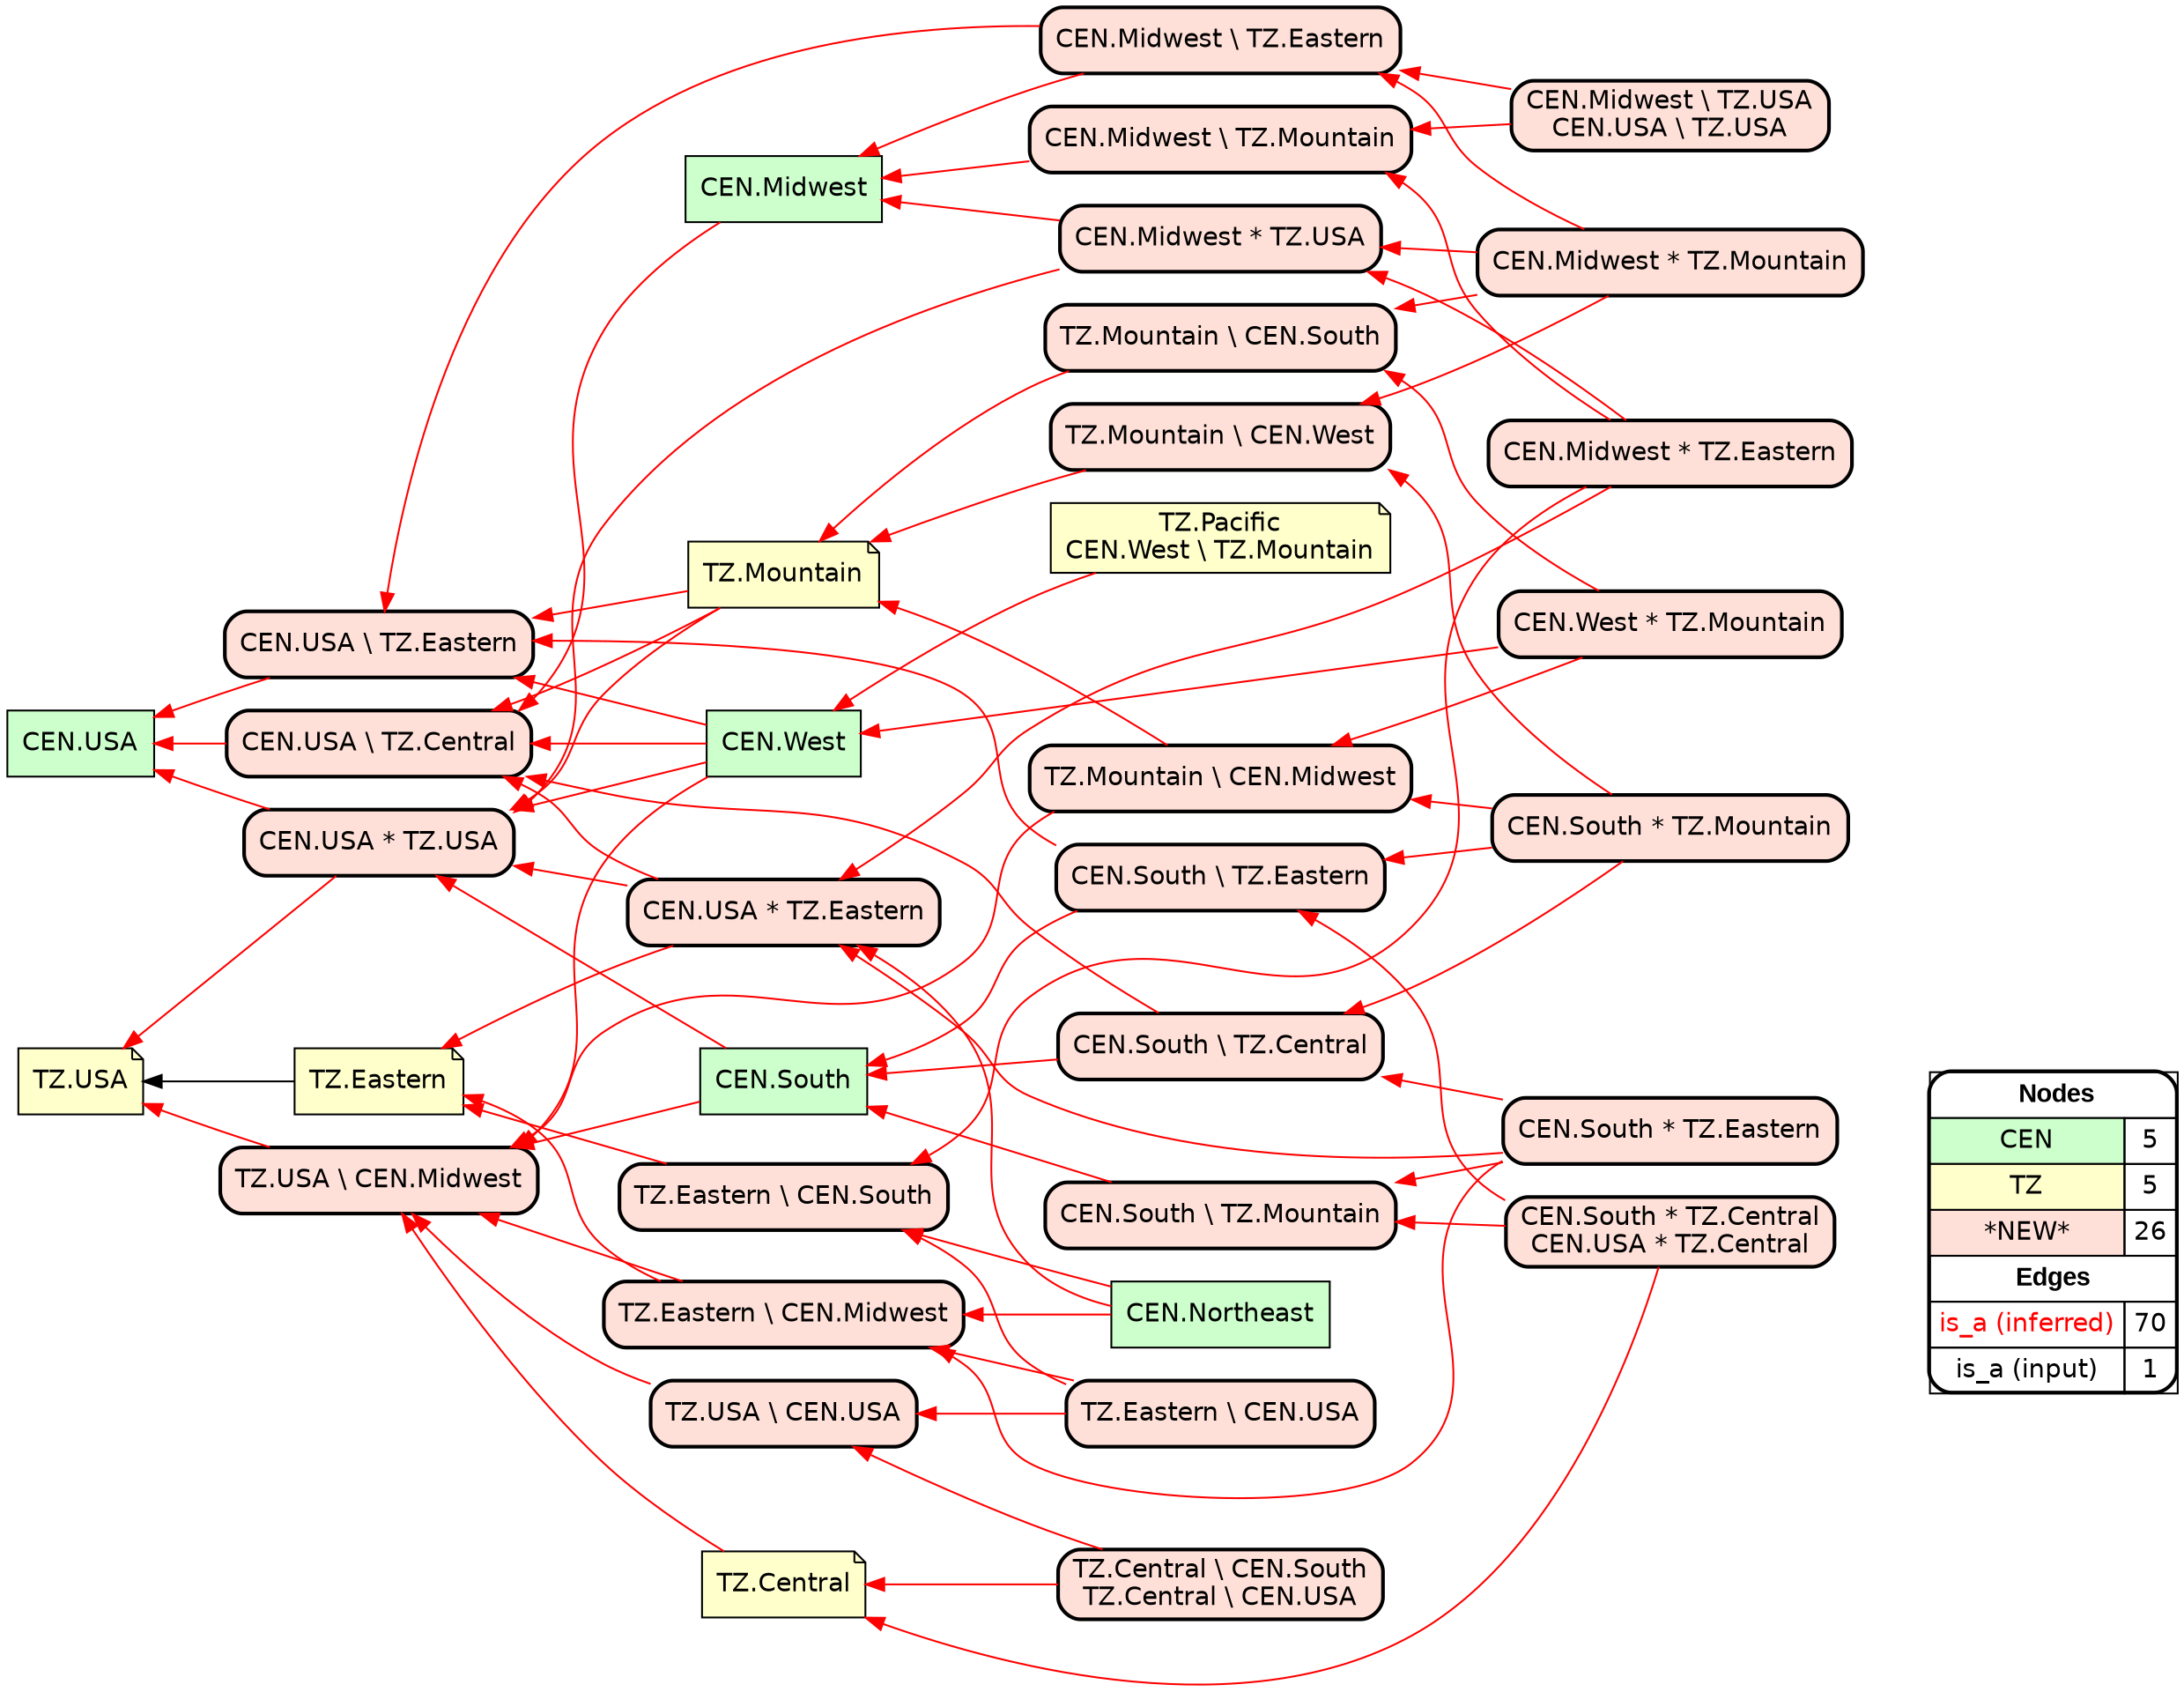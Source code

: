 digraph{
rankdir=RL
node[shape=box style=filled fillcolor="#CCFFCC" fontname="helvetica"] 
"CEN.Midwest"
"CEN.USA"
"CEN.Northeast"
"CEN.West"
"CEN.South"
node[shape=note style=filled fillcolor="#FFFFCC" fontname="helvetica"] 
"TZ.USA"
"TZ.Mountain"
"TZ.Eastern"
"TZ.Central"
"TZ.Pacific\nCEN.West \\ TZ.Mountain"
node[shape=box style="filled,rounded,bold" fillcolor="#FFE0D8" fontname="helvetica"] 
"CEN.Midwest \\ TZ.USA\nCEN.USA \\ TZ.USA"
"CEN.Midwest * TZ.USA"
"CEN.USA \\ TZ.Central"
"CEN.South * TZ.Eastern"
"CEN.South \\ TZ.Eastern"
"CEN.South * TZ.Central\nCEN.USA * TZ.Central"
"CEN.South * TZ.Mountain"
"CEN.Midwest \\ TZ.Mountain"
"TZ.Eastern \\ CEN.USA"
"TZ.Eastern \\ CEN.Midwest"
"TZ.USA \\ CEN.USA"
"CEN.Midwest * TZ.Eastern"
"TZ.Central \\ CEN.South\nTZ.Central \\ CEN.USA"
"CEN.Midwest * TZ.Mountain"
"TZ.Mountain \\ CEN.West"
"CEN.USA * TZ.Eastern"
"TZ.Mountain \\ CEN.Midwest"
"CEN.South \\ TZ.Mountain"
"TZ.USA \\ CEN.Midwest"
"CEN.West * TZ.Mountain"
"CEN.USA * TZ.USA"
"CEN.USA \\ TZ.Eastern"
"TZ.Mountain \\ CEN.South"
"CEN.South \\ TZ.Central"
"TZ.Eastern \\ CEN.South"
"CEN.Midwest \\ TZ.Eastern"
edge[arrowhead=normal style=dotted color="#000000" constraint=true penwidth=1]
edge[arrowhead=normal style=solid color="#FF0000" constraint=true penwidth=1]
"CEN.Midwest * TZ.Mountain" -> "TZ.Mountain \\ CEN.West"
"CEN.Midwest \\ TZ.Eastern" -> "CEN.USA \\ TZ.Eastern"
"CEN.South * TZ.Central\nCEN.USA * TZ.Central" -> "CEN.South \\ TZ.Mountain"
"CEN.Midwest * TZ.USA" -> "CEN.Midwest"
"TZ.Central" -> "TZ.USA \\ CEN.Midwest"
"CEN.Midwest * TZ.Mountain" -> "TZ.Mountain \\ CEN.South"
"CEN.Midwest * TZ.Mountain" -> "CEN.Midwest \\ TZ.Eastern"
"CEN.South" -> "CEN.USA * TZ.USA"
"CEN.West" -> "TZ.USA \\ CEN.Midwest"
"CEN.South \\ TZ.Eastern" -> "CEN.USA \\ TZ.Eastern"
"TZ.USA \\ CEN.Midwest" -> "TZ.USA"
"CEN.Midwest" -> "CEN.USA \\ TZ.Central"
"TZ.Mountain \\ CEN.West" -> "TZ.Mountain"
"TZ.Mountain \\ CEN.South" -> "TZ.Mountain"
"TZ.Mountain \\ CEN.Midwest" -> "TZ.USA \\ CEN.Midwest"
"CEN.Northeast" -> "CEN.USA * TZ.Eastern"
"TZ.Eastern \\ CEN.USA" -> "TZ.Eastern \\ CEN.South"
"CEN.South \\ TZ.Central" -> "CEN.South"
"CEN.Midwest \\ TZ.USA\nCEN.USA \\ TZ.USA" -> "CEN.Midwest \\ TZ.Eastern"
"TZ.Mountain" -> "CEN.USA * TZ.USA"
"TZ.Eastern \\ CEN.USA" -> "TZ.USA \\ CEN.USA"
"CEN.Midwest * TZ.Mountain" -> "CEN.Midwest * TZ.USA"
"CEN.West" -> "CEN.USA \\ TZ.Eastern"
"TZ.Mountain" -> "CEN.USA \\ TZ.Central"
"CEN.West * TZ.Mountain" -> "TZ.Mountain \\ CEN.Midwest"
"TZ.Central \\ CEN.South\nTZ.Central \\ CEN.USA" -> "TZ.Central"
"TZ.Pacific\nCEN.West \\ TZ.Mountain" -> "CEN.West"
"TZ.Mountain" -> "CEN.USA \\ TZ.Eastern"
"CEN.Midwest * TZ.Eastern" -> "CEN.Midwest \\ TZ.Mountain"
"TZ.Eastern \\ CEN.Midwest" -> "TZ.Eastern"
"CEN.USA * TZ.Eastern" -> "CEN.USA \\ TZ.Central"
"CEN.Midwest * TZ.Eastern" -> "TZ.Eastern \\ CEN.South"
"CEN.Midwest * TZ.Eastern" -> "CEN.USA * TZ.Eastern"
"TZ.Eastern \\ CEN.USA" -> "TZ.Eastern \\ CEN.Midwest"
"CEN.Midwest \\ TZ.Mountain" -> "CEN.Midwest"
"CEN.USA * TZ.Eastern" -> "CEN.USA * TZ.USA"
"CEN.South * TZ.Mountain" -> "CEN.South \\ TZ.Eastern"
"TZ.Eastern \\ CEN.Midwest" -> "TZ.USA \\ CEN.Midwest"
"CEN.West" -> "CEN.USA \\ TZ.Central"
"CEN.South * TZ.Eastern" -> "CEN.South \\ TZ.Mountain"
"CEN.West * TZ.Mountain" -> "CEN.West"
"CEN.South \\ TZ.Central" -> "CEN.USA \\ TZ.Central"
"CEN.South * TZ.Eastern" -> "TZ.Eastern \\ CEN.Midwest"
"CEN.Northeast" -> "TZ.Eastern \\ CEN.South"
"CEN.West" -> "CEN.USA * TZ.USA"
"CEN.USA * TZ.USA" -> "TZ.USA"
"TZ.USA \\ CEN.USA" -> "TZ.USA \\ CEN.Midwest"
"CEN.South * TZ.Eastern" -> "CEN.USA * TZ.Eastern"
"CEN.Midwest \\ TZ.Eastern" -> "CEN.Midwest"
"CEN.Northeast" -> "TZ.Eastern \\ CEN.Midwest"
"CEN.West * TZ.Mountain" -> "TZ.Mountain \\ CEN.South"
"CEN.South \\ TZ.Mountain" -> "CEN.South"
"TZ.Central \\ CEN.South\nTZ.Central \\ CEN.USA" -> "TZ.USA \\ CEN.USA"
"CEN.Midwest * TZ.USA" -> "CEN.USA * TZ.USA"
"CEN.South * TZ.Eastern" -> "CEN.South \\ TZ.Central"
"CEN.South * TZ.Mountain" -> "TZ.Mountain \\ CEN.Midwest"
"CEN.South" -> "TZ.USA \\ CEN.Midwest"
"CEN.Midwest \\ TZ.USA\nCEN.USA \\ TZ.USA" -> "CEN.Midwest \\ TZ.Mountain"
"CEN.South * TZ.Mountain" -> "TZ.Mountain \\ CEN.West"
"TZ.Eastern \\ CEN.South" -> "TZ.Eastern"
"CEN.USA * TZ.USA" -> "CEN.USA"
"CEN.USA \\ TZ.Eastern" -> "CEN.USA"
"CEN.South * TZ.Central\nCEN.USA * TZ.Central" -> "TZ.Central"
"CEN.Midwest * TZ.Eastern" -> "CEN.Midwest * TZ.USA"
"CEN.South * TZ.Mountain" -> "CEN.South \\ TZ.Central"
"CEN.South * TZ.Central\nCEN.USA * TZ.Central" -> "CEN.South \\ TZ.Eastern"
"CEN.USA * TZ.Eastern" -> "TZ.Eastern"
"CEN.South \\ TZ.Eastern" -> "CEN.South"
"TZ.Mountain \\ CEN.Midwest" -> "TZ.Mountain"
"CEN.USA \\ TZ.Central" -> "CEN.USA"
edge[arrowhead=normal style=solid color="#000000" constraint=true penwidth=1]
"TZ.Eastern" -> "TZ.USA"
node[shape=box] 
{rank=source Legend [fillcolor= white margin=0 label=< 
 <TABLE BORDER="0" CELLBORDER="1" CELLSPACING="0" CELLPADDING="4"> 
<TR> <TD COLSPAN="2"><font face="Arial Black"> Nodes</font></TD> </TR> 
<TR> 
 <TD bgcolor="#CCFFCC" fontname="helvetica">CEN</TD> 
 <TD>5</TD> 
 </TR> 
<TR> 
 <TD bgcolor="#FFFFCC" fontname="helvetica">TZ</TD> 
 <TD>5</TD> 
 </TR> 
<TR> 
 <TD bgcolor="#FFE0D8" fontname="helvetica">*NEW*</TD> 
 <TD>26</TD> 
 </TR> 
<TR> <TD COLSPAN="2"><font face = "Arial Black"> Edges </font></TD> </TR> 
<TR> 
 <TD><font color ="#FF0000">is_a (inferred)</font></TD><TD>70</TD>
</TR>
<TR> 
 <TD><font color ="#000000">is_a (input)</font></TD><TD>1</TD>
</TR>
</TABLE> 
 >] } 
}